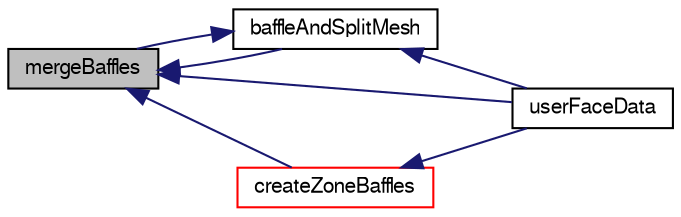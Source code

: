 digraph "mergeBaffles"
{
  bgcolor="transparent";
  edge [fontname="FreeSans",fontsize="10",labelfontname="FreeSans",labelfontsize="10"];
  node [fontname="FreeSans",fontsize="10",shape=record];
  rankdir="LR";
  Node9562 [label="mergeBaffles",height=0.2,width=0.4,color="black", fillcolor="grey75", style="filled", fontcolor="black"];
  Node9562 -> Node9563 [dir="back",color="midnightblue",fontsize="10",style="solid",fontname="FreeSans"];
  Node9563 [label="baffleAndSplitMesh",height=0.2,width=0.4,color="black",URL="$a24662.html#acb8d36155594ec3a96e6b94925c85881",tooltip="Split off unreachable areas of mesh. "];
  Node9563 -> Node9562 [dir="back",color="midnightblue",fontsize="10",style="solid",fontname="FreeSans"];
  Node9563 -> Node9564 [dir="back",color="midnightblue",fontsize="10",style="solid",fontname="FreeSans"];
  Node9564 [label="userFaceData",height=0.2,width=0.4,color="black",URL="$a24662.html#a2cb6efa4184bedfbed60b069881c26a3"];
  Node9562 -> Node9565 [dir="back",color="midnightblue",fontsize="10",style="solid",fontname="FreeSans"];
  Node9565 [label="createZoneBaffles",height=0.2,width=0.4,color="red",URL="$a24662.html#a79af0bcc267d8fda8b3f4e683cac915b",tooltip="Create baffles for faces straddling zoned surfaces. Return. "];
  Node9565 -> Node9564 [dir="back",color="midnightblue",fontsize="10",style="solid",fontname="FreeSans"];
  Node9562 -> Node9564 [dir="back",color="midnightblue",fontsize="10",style="solid",fontname="FreeSans"];
}
